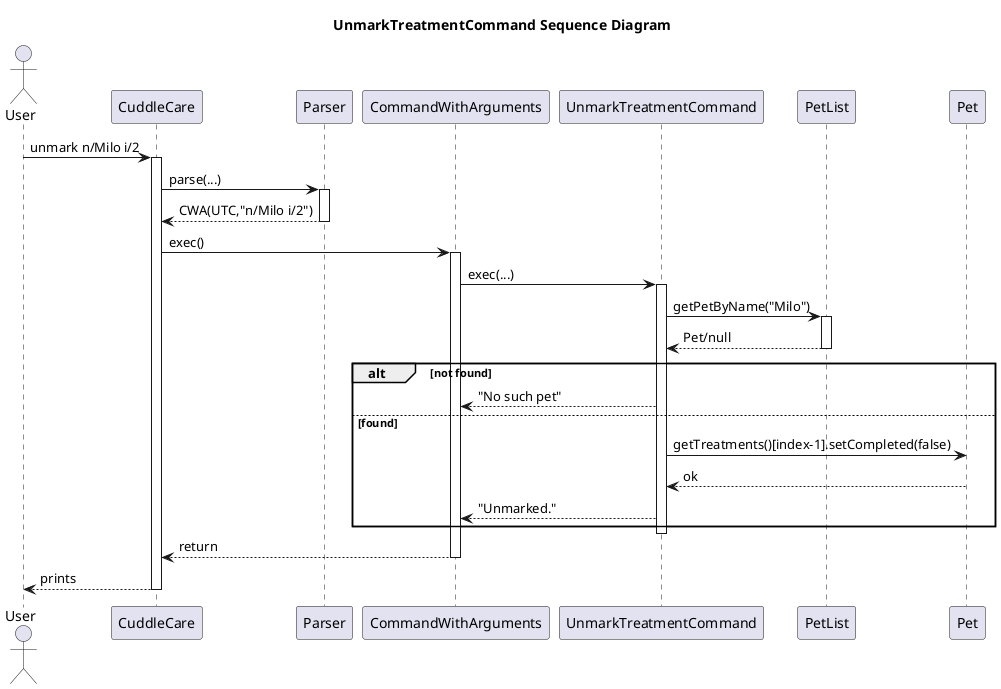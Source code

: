 @startuml
title UnmarkTreatmentCommand Sequence Diagram
actor User
participant CuddleCare
participant Parser
participant CommandWithArguments as CWA
participant UnmarkTreatmentCommand as UTC
participant PetList
participant Pet

User -> CuddleCare : unmark n/Milo i/2
activate CuddleCare
CuddleCare -> Parser : parse(...)
activate Parser
Parser --> CuddleCare : CWA(UTC,"n/Milo i/2")
deactivate Parser

CuddleCare -> CWA : exec()
activate CWA
CWA -> UTC : exec(...)
activate UTC
UTC -> PetList : getPetByName("Milo")
activate PetList
PetList --> UTC : Pet/null
deactivate PetList

alt not found
  UTC --> CWA : "No such pet"
else found
  UTC -> Pet : getTreatments()[index-1].setCompleted(false)
  Pet --> UTC : ok
  UTC --> CWA : "Unmarked."
end
deactivate UTC
CWA --> CuddleCare : return
deactivate CWA
CuddleCare --> User : prints
deactivate CuddleCare
@enduml